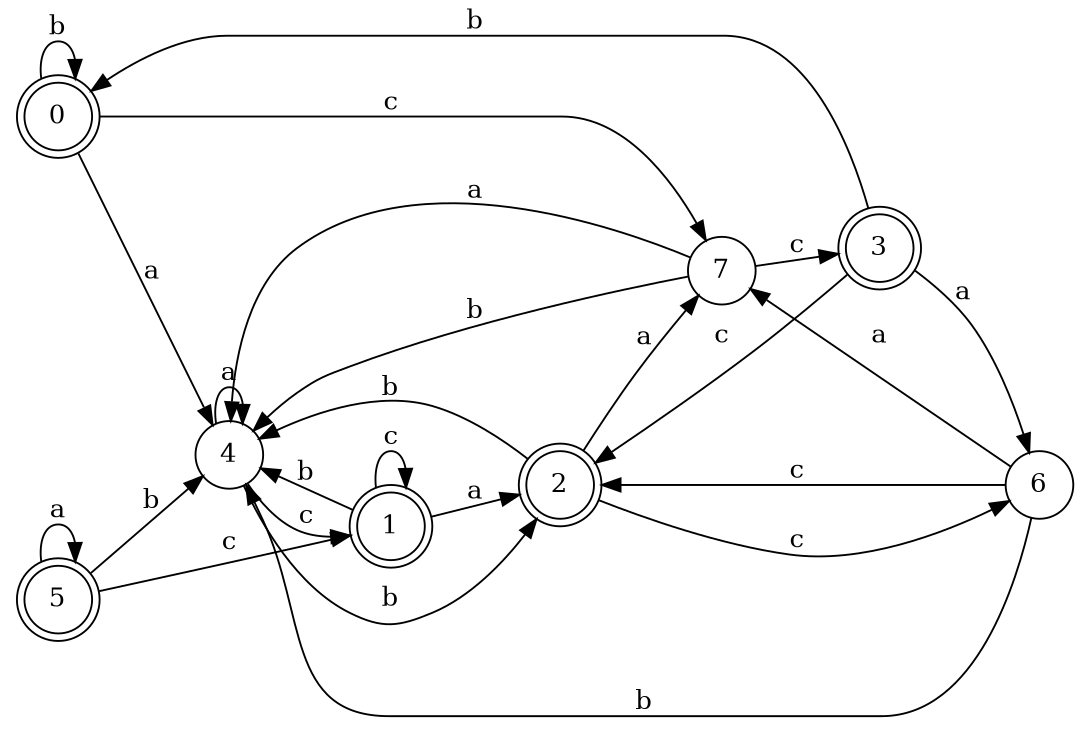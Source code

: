 digraph n7_1 {
__start0 [label="" shape="none"];

rankdir=LR;
size="8,5";

s0 [style="rounded,filled", color="black", fillcolor="white" shape="doublecircle", label="0"];
s1 [style="rounded,filled", color="black", fillcolor="white" shape="doublecircle", label="1"];
s2 [style="rounded,filled", color="black", fillcolor="white" shape="doublecircle", label="2"];
s3 [style="rounded,filled", color="black", fillcolor="white" shape="doublecircle", label="3"];
s4 [style="filled", color="black", fillcolor="white" shape="circle", label="4"];
s5 [style="rounded,filled", color="black", fillcolor="white" shape="doublecircle", label="5"];
s6 [style="filled", color="black", fillcolor="white" shape="circle", label="6"];
s7 [style="filled", color="black", fillcolor="white" shape="circle", label="7"];
s0 -> s4 [label="a"];
s0 -> s0 [label="b"];
s0 -> s7 [label="c"];
s1 -> s2 [label="a"];
s1 -> s4 [label="b"];
s1 -> s1 [label="c"];
s2 -> s7 [label="a"];
s2 -> s4 [label="b"];
s2 -> s6 [label="c"];
s3 -> s6 [label="a"];
s3 -> s0 [label="b"];
s3 -> s2 [label="c"];
s4 -> s4 [label="a"];
s4 -> s2 [label="b"];
s4 -> s1 [label="c"];
s5 -> s5 [label="a"];
s5 -> s4 [label="b"];
s5 -> s1 [label="c"];
s6 -> s7 [label="a"];
s6 -> s4 [label="b"];
s6 -> s2 [label="c"];
s7 -> s4 [label="a"];
s7 -> s4 [label="b"];
s7 -> s3 [label="c"];

}